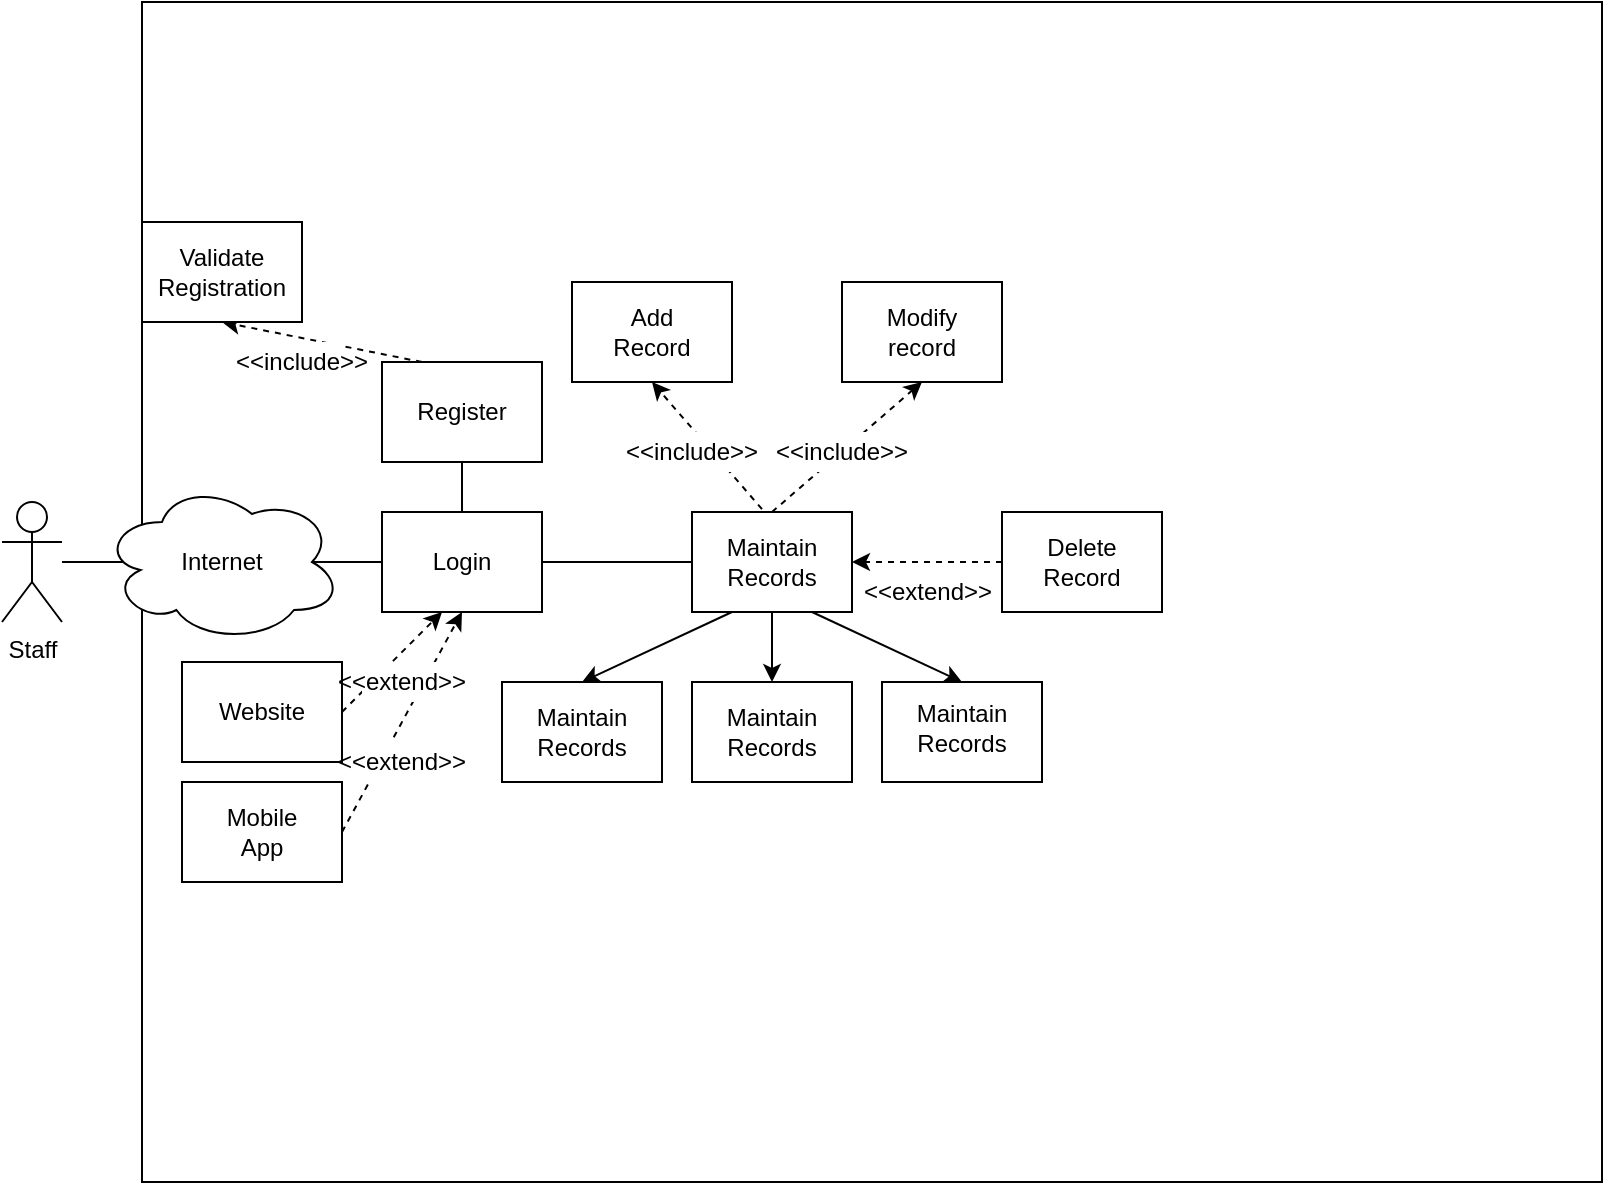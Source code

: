 <mxfile version="14.2.3" type="github">
  <diagram id="8vs-kHtqtg8oLNfutw9K" name="Page-1">
    <mxGraphModel dx="564" dy="731" grid="1" gridSize="10" guides="1" tooltips="1" connect="1" arrows="1" fold="1" page="1" pageScale="1" pageWidth="850" pageHeight="1100" math="0" shadow="0">
      <root>
        <mxCell id="0" />
        <mxCell id="1" parent="0" />
        <mxCell id="Is64VMlIJqgsroUcS939-7" value="" style="rounded=0;whiteSpace=wrap;html=1;" vertex="1" parent="1">
          <mxGeometry x="90" width="730" height="590" as="geometry" />
        </mxCell>
        <mxCell id="Is64VMlIJqgsroUcS939-5" style="edgeStyle=orthogonalEdgeStyle;rounded=0;orthogonalLoop=1;jettySize=auto;html=1;entryX=0.875;entryY=0.5;entryDx=0;entryDy=0;entryPerimeter=0;" edge="1" parent="1" source="Is64VMlIJqgsroUcS939-1" target="Is64VMlIJqgsroUcS939-3">
          <mxGeometry relative="1" as="geometry" />
        </mxCell>
        <mxCell id="Is64VMlIJqgsroUcS939-1" value="Staff" style="shape=umlActor;verticalLabelPosition=bottom;verticalAlign=top;html=1;outlineConnect=0;" vertex="1" parent="1">
          <mxGeometry x="20" y="250" width="30" height="60" as="geometry" />
        </mxCell>
        <mxCell id="Is64VMlIJqgsroUcS939-3" value="" style="ellipse;shape=cloud;whiteSpace=wrap;html=1;" vertex="1" parent="1">
          <mxGeometry x="70" y="240" width="120" height="80" as="geometry" />
        </mxCell>
        <mxCell id="Is64VMlIJqgsroUcS939-6" value="Internet" style="text;html=1;strokeColor=none;fillColor=none;align=center;verticalAlign=middle;whiteSpace=wrap;rounded=0;" vertex="1" parent="1">
          <mxGeometry x="110" y="270" width="40" height="20" as="geometry" />
        </mxCell>
        <mxCell id="Is64VMlIJqgsroUcS939-49" style="edgeStyle=orthogonalEdgeStyle;rounded=0;orthogonalLoop=1;jettySize=auto;html=1;entryX=0;entryY=0.5;entryDx=0;entryDy=0;" edge="1" parent="1" source="Is64VMlIJqgsroUcS939-10" target="Is64VMlIJqgsroUcS939-34">
          <mxGeometry relative="1" as="geometry" />
        </mxCell>
        <mxCell id="Is64VMlIJqgsroUcS939-10" value="" style="rounded=0;whiteSpace=wrap;html=1;" vertex="1" parent="1">
          <mxGeometry x="210" y="255" width="80" height="50" as="geometry" />
        </mxCell>
        <mxCell id="Is64VMlIJqgsroUcS939-11" value="Login" style="text;html=1;strokeColor=none;fillColor=none;align=center;verticalAlign=middle;whiteSpace=wrap;rounded=0;" vertex="1" parent="1">
          <mxGeometry x="230" y="270" width="40" height="20" as="geometry" />
        </mxCell>
        <mxCell id="Is64VMlIJqgsroUcS939-12" value="" style="rounded=0;whiteSpace=wrap;html=1;" vertex="1" parent="1">
          <mxGeometry x="210" y="180" width="80" height="50" as="geometry" />
        </mxCell>
        <mxCell id="Is64VMlIJqgsroUcS939-13" value="Register" style="text;html=1;strokeColor=none;fillColor=none;align=center;verticalAlign=middle;whiteSpace=wrap;rounded=0;" vertex="1" parent="1">
          <mxGeometry x="230" y="195" width="40" height="20" as="geometry" />
        </mxCell>
        <mxCell id="Is64VMlIJqgsroUcS939-14" value="" style="rounded=0;whiteSpace=wrap;html=1;" vertex="1" parent="1">
          <mxGeometry x="110" y="330" width="80" height="50" as="geometry" />
        </mxCell>
        <mxCell id="Is64VMlIJqgsroUcS939-15" value="Website" style="text;html=1;strokeColor=none;fillColor=none;align=center;verticalAlign=middle;whiteSpace=wrap;rounded=0;" vertex="1" parent="1">
          <mxGeometry x="130" y="345" width="40" height="20" as="geometry" />
        </mxCell>
        <mxCell id="Is64VMlIJqgsroUcS939-16" value="" style="rounded=0;whiteSpace=wrap;html=1;" vertex="1" parent="1">
          <mxGeometry x="110" y="390" width="80" height="50" as="geometry" />
        </mxCell>
        <mxCell id="Is64VMlIJqgsroUcS939-17" value="Mobile App" style="text;html=1;strokeColor=none;fillColor=none;align=center;verticalAlign=middle;whiteSpace=wrap;rounded=0;" vertex="1" parent="1">
          <mxGeometry x="130" y="405" width="40" height="20" as="geometry" />
        </mxCell>
        <mxCell id="Is64VMlIJqgsroUcS939-18" value="" style="endArrow=none;html=1;exitX=0.875;exitY=0.5;exitDx=0;exitDy=0;exitPerimeter=0;" edge="1" parent="1" source="Is64VMlIJqgsroUcS939-3">
          <mxGeometry width="50" height="50" relative="1" as="geometry">
            <mxPoint x="170" y="280" as="sourcePoint" />
            <mxPoint x="210" y="280" as="targetPoint" />
          </mxGeometry>
        </mxCell>
        <mxCell id="Is64VMlIJqgsroUcS939-19" value="" style="endArrow=classic;html=1;dashed=1;" edge="1" parent="1">
          <mxGeometry width="50" height="50" relative="1" as="geometry">
            <mxPoint x="190" y="355" as="sourcePoint" />
            <mxPoint x="240" y="305" as="targetPoint" />
          </mxGeometry>
        </mxCell>
        <mxCell id="Is64VMlIJqgsroUcS939-20" value="" style="endArrow=classic;html=1;entryX=0.5;entryY=1;entryDx=0;entryDy=0;dashed=1;" edge="1" parent="1" target="Is64VMlIJqgsroUcS939-10">
          <mxGeometry width="50" height="50" relative="1" as="geometry">
            <mxPoint x="190" y="415" as="sourcePoint" />
            <mxPoint x="240" y="365" as="targetPoint" />
          </mxGeometry>
        </mxCell>
        <mxCell id="Is64VMlIJqgsroUcS939-21" value="" style="endArrow=none;html=1;entryX=0.5;entryY=1;entryDx=0;entryDy=0;" edge="1" parent="1" target="Is64VMlIJqgsroUcS939-12">
          <mxGeometry width="50" height="50" relative="1" as="geometry">
            <mxPoint x="250" y="255" as="sourcePoint" />
            <mxPoint x="300" y="205" as="targetPoint" />
          </mxGeometry>
        </mxCell>
        <mxCell id="Is64VMlIJqgsroUcS939-22" value="&amp;lt;&amp;lt;extend&amp;gt;&amp;gt;" style="text;html=1;strokeColor=none;align=center;verticalAlign=middle;whiteSpace=wrap;rounded=0;fillColor=#ffffff;" vertex="1" parent="1">
          <mxGeometry x="200" y="330" width="40" height="20" as="geometry" />
        </mxCell>
        <mxCell id="Is64VMlIJqgsroUcS939-23" value="&amp;lt;&amp;lt;extend&amp;gt;&amp;gt;" style="text;html=1;strokeColor=none;align=center;verticalAlign=middle;whiteSpace=wrap;rounded=0;fillColor=#ffffff;" vertex="1" parent="1">
          <mxGeometry x="200" y="370" width="40" height="20" as="geometry" />
        </mxCell>
        <mxCell id="Is64VMlIJqgsroUcS939-24" value="" style="endArrow=classic;html=1;entryX=0.5;entryY=1;entryDx=0;entryDy=0;dashed=1;" edge="1" parent="1" target="Is64VMlIJqgsroUcS939-25">
          <mxGeometry width="50" height="50" relative="1" as="geometry">
            <mxPoint x="230" y="180" as="sourcePoint" />
            <mxPoint x="250" y="160" as="targetPoint" />
          </mxGeometry>
        </mxCell>
        <mxCell id="Is64VMlIJqgsroUcS939-25" value="" style="rounded=0;whiteSpace=wrap;html=1;" vertex="1" parent="1">
          <mxGeometry x="90" y="110" width="80" height="50" as="geometry" />
        </mxCell>
        <mxCell id="Is64VMlIJqgsroUcS939-26" value="Validate Registration" style="text;html=1;strokeColor=none;fillColor=none;align=center;verticalAlign=middle;whiteSpace=wrap;rounded=0;" vertex="1" parent="1">
          <mxGeometry x="110" y="125" width="40" height="20" as="geometry" />
        </mxCell>
        <mxCell id="Is64VMlIJqgsroUcS939-27" value="&amp;lt;&amp;lt;include&amp;gt;&amp;gt;" style="text;html=1;strokeColor=none;align=center;verticalAlign=middle;whiteSpace=wrap;rounded=0;fillColor=#ffffff;" vertex="1" parent="1">
          <mxGeometry x="150" y="170" width="40" height="20" as="geometry" />
        </mxCell>
        <mxCell id="Is64VMlIJqgsroUcS939-33" value="" style="rounded=0;whiteSpace=wrap;html=1;" vertex="1" parent="1">
          <mxGeometry x="365" y="255" width="80" height="50" as="geometry" />
        </mxCell>
        <mxCell id="Is64VMlIJqgsroUcS939-34" value="Maintain Records" style="text;html=1;strokeColor=none;fillColor=none;align=center;verticalAlign=middle;whiteSpace=wrap;rounded=0;" vertex="1" parent="1">
          <mxGeometry x="385" y="270" width="40" height="20" as="geometry" />
        </mxCell>
        <mxCell id="Is64VMlIJqgsroUcS939-37" value="" style="rounded=0;whiteSpace=wrap;html=1;" vertex="1" parent="1">
          <mxGeometry x="305" y="140" width="80" height="50" as="geometry" />
        </mxCell>
        <mxCell id="Is64VMlIJqgsroUcS939-38" value="Add Record" style="text;html=1;strokeColor=none;fillColor=none;align=center;verticalAlign=middle;whiteSpace=wrap;rounded=0;" vertex="1" parent="1">
          <mxGeometry x="325" y="155" width="40" height="20" as="geometry" />
        </mxCell>
        <mxCell id="Is64VMlIJqgsroUcS939-39" value="" style="rounded=0;whiteSpace=wrap;html=1;" vertex="1" parent="1">
          <mxGeometry x="440" y="140" width="80" height="50" as="geometry" />
        </mxCell>
        <mxCell id="Is64VMlIJqgsroUcS939-40" value="Modify record" style="text;html=1;strokeColor=none;fillColor=none;align=center;verticalAlign=middle;whiteSpace=wrap;rounded=0;" vertex="1" parent="1">
          <mxGeometry x="460" y="155" width="40" height="20" as="geometry" />
        </mxCell>
        <mxCell id="Is64VMlIJqgsroUcS939-41" value="" style="rounded=0;whiteSpace=wrap;html=1;" vertex="1" parent="1">
          <mxGeometry x="520" y="255" width="80" height="50" as="geometry" />
        </mxCell>
        <mxCell id="Is64VMlIJqgsroUcS939-42" value="Delete Record" style="text;html=1;strokeColor=none;fillColor=none;align=center;verticalAlign=middle;whiteSpace=wrap;rounded=0;" vertex="1" parent="1">
          <mxGeometry x="540" y="270" width="40" height="20" as="geometry" />
        </mxCell>
        <mxCell id="Is64VMlIJqgsroUcS939-43" value="" style="rounded=0;whiteSpace=wrap;html=1;" vertex="1" parent="1">
          <mxGeometry x="460" y="340" width="80" height="50" as="geometry" />
        </mxCell>
        <mxCell id="Is64VMlIJqgsroUcS939-44" value="Maintain Records" style="text;html=1;strokeColor=none;fillColor=none;align=center;verticalAlign=middle;whiteSpace=wrap;rounded=0;" vertex="1" parent="1">
          <mxGeometry x="480" y="355" width="40" height="15" as="geometry" />
        </mxCell>
        <mxCell id="Is64VMlIJqgsroUcS939-45" value="" style="rounded=0;whiteSpace=wrap;html=1;" vertex="1" parent="1">
          <mxGeometry x="365" y="340" width="80" height="50" as="geometry" />
        </mxCell>
        <mxCell id="Is64VMlIJqgsroUcS939-46" value="Maintain Records" style="text;html=1;strokeColor=none;fillColor=none;align=center;verticalAlign=middle;whiteSpace=wrap;rounded=0;" vertex="1" parent="1">
          <mxGeometry x="385" y="355" width="40" height="20" as="geometry" />
        </mxCell>
        <mxCell id="Is64VMlIJqgsroUcS939-47" value="" style="rounded=0;whiteSpace=wrap;html=1;" vertex="1" parent="1">
          <mxGeometry x="270" y="340" width="80" height="50" as="geometry" />
        </mxCell>
        <mxCell id="Is64VMlIJqgsroUcS939-48" value="Maintain Records" style="text;html=1;strokeColor=none;fillColor=none;align=center;verticalAlign=middle;whiteSpace=wrap;rounded=0;" vertex="1" parent="1">
          <mxGeometry x="290" y="355" width="40" height="20" as="geometry" />
        </mxCell>
        <mxCell id="Is64VMlIJqgsroUcS939-51" value="" style="endArrow=classic;html=1;dashed=1;entryX=1;entryY=0.5;entryDx=0;entryDy=0;exitX=0;exitY=0.5;exitDx=0;exitDy=0;" edge="1" parent="1" source="Is64VMlIJqgsroUcS939-41" target="Is64VMlIJqgsroUcS939-33">
          <mxGeometry width="50" height="50" relative="1" as="geometry">
            <mxPoint x="480" y="280" as="sourcePoint" />
            <mxPoint x="530" y="230" as="targetPoint" />
          </mxGeometry>
        </mxCell>
        <mxCell id="Is64VMlIJqgsroUcS939-52" value="" style="endArrow=classic;html=1;dashed=1;entryX=0.5;entryY=1;entryDx=0;entryDy=0;exitX=0;exitY=0.5;exitDx=0;exitDy=0;" edge="1" parent="1" target="Is64VMlIJqgsroUcS939-37">
          <mxGeometry width="50" height="50" relative="1" as="geometry">
            <mxPoint x="400" y="253.57" as="sourcePoint" />
            <mxPoint x="325" y="253.57" as="targetPoint" />
          </mxGeometry>
        </mxCell>
        <mxCell id="Is64VMlIJqgsroUcS939-53" value="" style="endArrow=classic;html=1;dashed=1;entryX=0.5;entryY=1;entryDx=0;entryDy=0;exitX=0.5;exitY=0;exitDx=0;exitDy=0;" edge="1" parent="1" source="Is64VMlIJqgsroUcS939-33" target="Is64VMlIJqgsroUcS939-39">
          <mxGeometry width="50" height="50" relative="1" as="geometry">
            <mxPoint x="425" y="240" as="sourcePoint" />
            <mxPoint x="350" y="240" as="targetPoint" />
          </mxGeometry>
        </mxCell>
        <mxCell id="Is64VMlIJqgsroUcS939-54" value="&amp;lt;&amp;lt;include&amp;gt;&amp;gt;" style="text;html=1;strokeColor=none;align=center;verticalAlign=middle;whiteSpace=wrap;rounded=0;fillColor=#ffffff;" vertex="1" parent="1">
          <mxGeometry x="345" y="215" width="40" height="20" as="geometry" />
        </mxCell>
        <mxCell id="Is64VMlIJqgsroUcS939-55" value="&amp;lt;&amp;lt;include&amp;gt;&amp;gt;" style="text;html=1;strokeColor=none;align=center;verticalAlign=middle;whiteSpace=wrap;rounded=0;fillColor=#ffffff;" vertex="1" parent="1">
          <mxGeometry x="420" y="215" width="40" height="20" as="geometry" />
        </mxCell>
        <mxCell id="Is64VMlIJqgsroUcS939-56" value="&amp;lt;&amp;lt;extend&amp;gt;&amp;gt;" style="text;html=1;strokeColor=none;align=center;verticalAlign=middle;whiteSpace=wrap;rounded=0;fillColor=#ffffff;" vertex="1" parent="1">
          <mxGeometry x="463" y="285" width="40" height="20" as="geometry" />
        </mxCell>
        <mxCell id="Is64VMlIJqgsroUcS939-58" value="" style="endArrow=classic;html=1;exitX=0.25;exitY=1;exitDx=0;exitDy=0;entryX=0.5;entryY=0;entryDx=0;entryDy=0;" edge="1" parent="1" source="Is64VMlIJqgsroUcS939-33" target="Is64VMlIJqgsroUcS939-47">
          <mxGeometry width="50" height="50" relative="1" as="geometry">
            <mxPoint x="270" y="350" as="sourcePoint" />
            <mxPoint x="320" y="300" as="targetPoint" />
          </mxGeometry>
        </mxCell>
        <mxCell id="Is64VMlIJqgsroUcS939-59" value="" style="endArrow=classic;html=1;exitX=0.5;exitY=1;exitDx=0;exitDy=0;entryX=0.5;entryY=0;entryDx=0;entryDy=0;" edge="1" parent="1" source="Is64VMlIJqgsroUcS939-33" target="Is64VMlIJqgsroUcS939-45">
          <mxGeometry width="50" height="50" relative="1" as="geometry">
            <mxPoint x="395" y="315" as="sourcePoint" />
            <mxPoint x="320" y="350" as="targetPoint" />
          </mxGeometry>
        </mxCell>
        <mxCell id="Is64VMlIJqgsroUcS939-60" value="" style="endArrow=classic;html=1;exitX=0.75;exitY=1;exitDx=0;exitDy=0;entryX=0.5;entryY=0;entryDx=0;entryDy=0;" edge="1" parent="1" source="Is64VMlIJqgsroUcS939-33" target="Is64VMlIJqgsroUcS939-43">
          <mxGeometry width="50" height="50" relative="1" as="geometry">
            <mxPoint x="405" y="325" as="sourcePoint" />
            <mxPoint x="330" y="360" as="targetPoint" />
          </mxGeometry>
        </mxCell>
      </root>
    </mxGraphModel>
  </diagram>
</mxfile>
